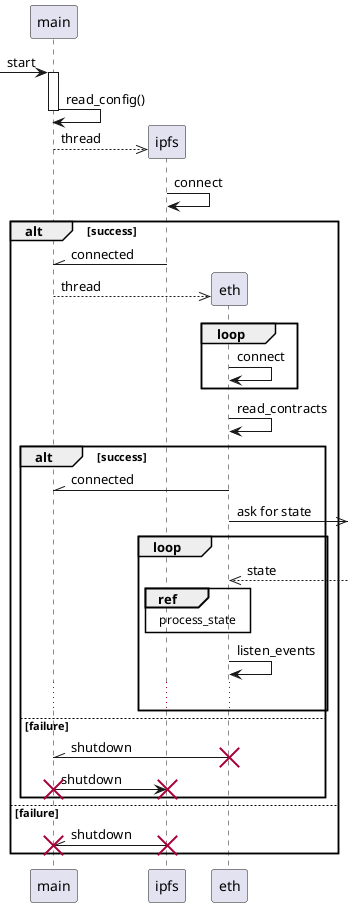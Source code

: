 @startuml

participant main

[-> main: start
activate main
main -> main: read_config()
deactivate main

create participant ipfs
main -->> ipfs: thread
ipfs -> ipfs: connect
alt success
    ipfs -\\ main: connected

    create participant eth
    main -->> eth: thread
    loop
        eth -> eth: connect
    end
    eth -> eth: read_contracts
    alt success
        eth -\\ main: connected
        eth ->>]: ask for state
        loop
            eth <<--]: state
            ref over eth, ipfs
                process_state
            end
            eth -> eth: listen_events
            ...
        end
    else failure
        eth -\\ main: shutdown
        destroy eth
        main -> ipfs: shutdown
        destroy ipfs
        destroy main
    end
else failure
    ipfs -\\ main: shutdown
    destroy ipfs
    destroy main
end

@enduml